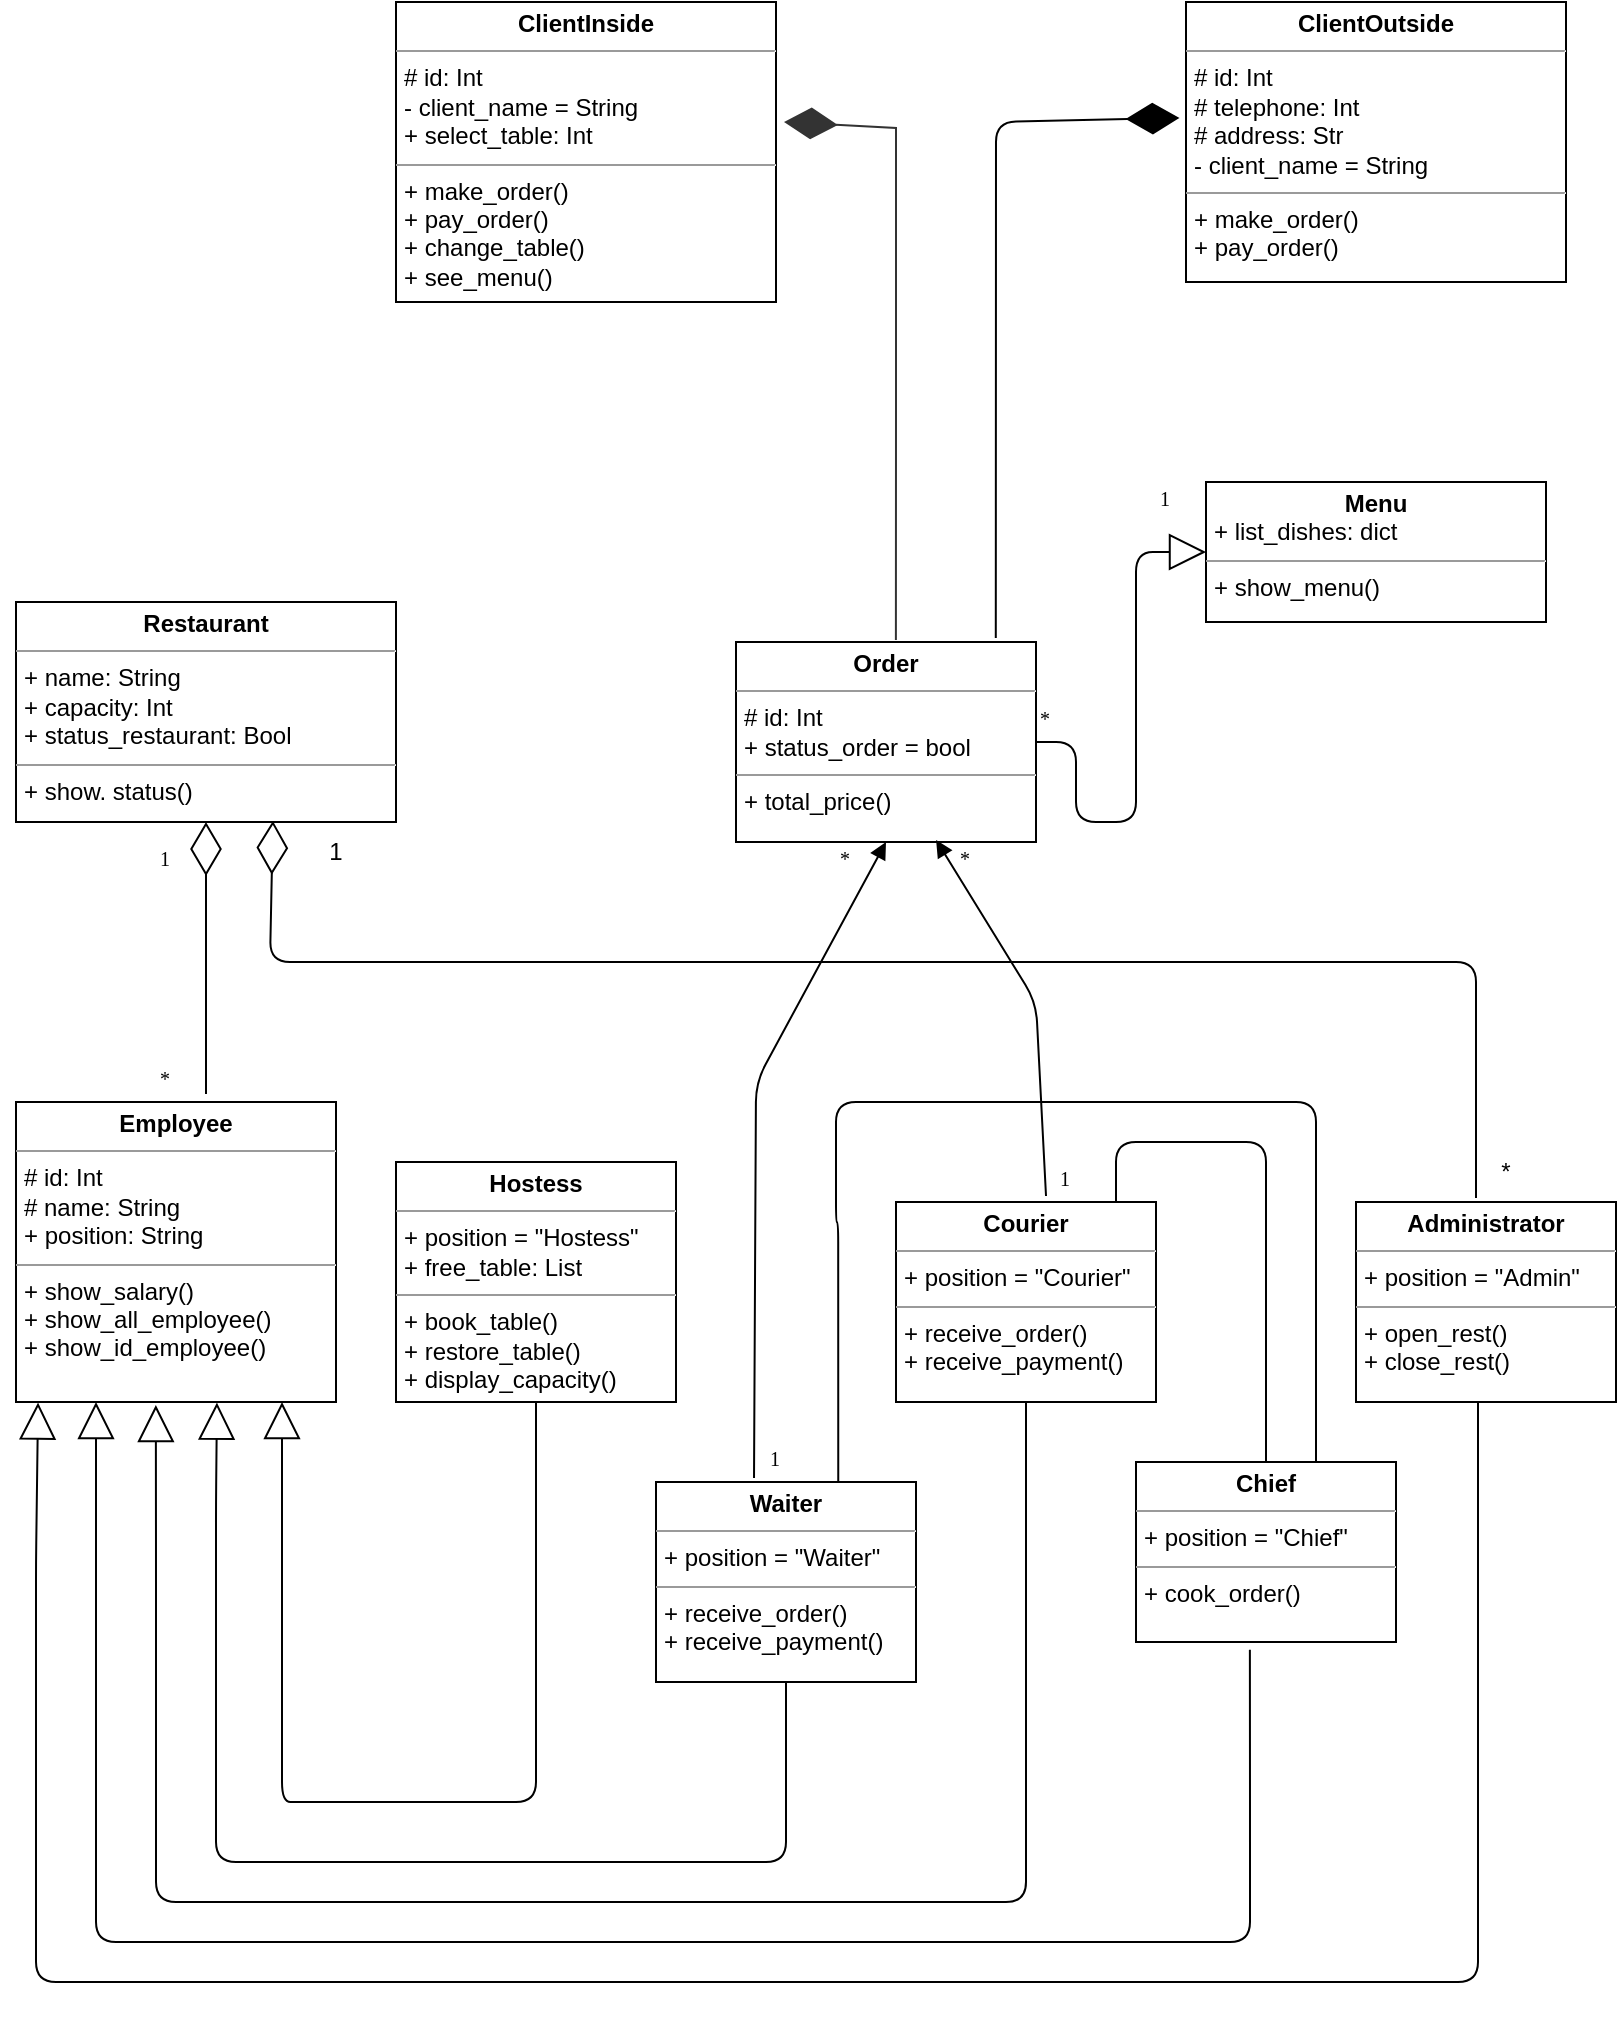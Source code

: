 <mxfile version="14.6.11" type="device"><diagram name="Page-1" id="c4acf3e9-155e-7222-9cf6-157b1a14988f"><mxGraphModel dx="1188" dy="714" grid="1" gridSize="10" guides="1" tooltips="1" connect="1" arrows="1" fold="1" page="1" pageScale="1" pageWidth="850" pageHeight="1100" background="#ffffff" math="0" shadow="0"><root><mxCell id="0"/><mxCell id="1" parent="0"/><mxCell id="5d2195bd80daf111-10" value="&lt;p style=&quot;margin: 0px ; margin-top: 4px ; text-align: center&quot;&gt;&lt;b&gt;ClientInside&lt;/b&gt;&lt;/p&gt;&lt;hr size=&quot;1&quot;&gt;&lt;p style=&quot;margin: 0px ; margin-left: 4px&quot;&gt;# id: Int&lt;/p&gt;&lt;p style=&quot;margin: 0px ; margin-left: 4px&quot;&gt;- client_name = String&lt;br&gt;+ select_table: Int&lt;/p&gt;&lt;hr size=&quot;1&quot;&gt;&lt;p style=&quot;margin: 0px ; margin-left: 4px&quot;&gt;+ make_order()&lt;br&gt;+ pay_order()&lt;/p&gt;&lt;p style=&quot;margin: 0px ; margin-left: 4px&quot;&gt;+ change_table()&lt;/p&gt;&lt;p style=&quot;margin: 0px ; margin-left: 4px&quot;&gt;+ see_menu()&lt;/p&gt;" style="verticalAlign=top;align=left;overflow=fill;fontSize=12;fontFamily=Helvetica;html=1;rounded=0;shadow=0;comic=0;labelBackgroundColor=none;strokeWidth=1" parent="1" vertex="1"><mxGeometry x="220" y="60" width="190" height="150" as="geometry"/></mxCell><mxCell id="5d2195bd80daf111-11" value="&lt;p style=&quot;margin: 0px ; margin-top: 4px ; text-align: center&quot;&gt;&lt;b&gt;Administrator&lt;/b&gt;&lt;/p&gt;&lt;hr size=&quot;1&quot;&gt;&lt;p style=&quot;margin: 0px ; margin-left: 4px&quot;&gt;+ position = &quot;Admin&quot;&lt;/p&gt;&lt;hr size=&quot;1&quot;&gt;&lt;p style=&quot;margin: 0px ; margin-left: 4px&quot;&gt;+ open_rest()&lt;/p&gt;&lt;p style=&quot;margin: 0px ; margin-left: 4px&quot;&gt;+ close_rest()&lt;/p&gt;" style="verticalAlign=top;align=left;overflow=fill;fontSize=12;fontFamily=Helvetica;html=1;rounded=0;shadow=0;comic=0;labelBackgroundColor=none;strokeWidth=1" parent="1" vertex="1"><mxGeometry x="700" y="660" width="130" height="100" as="geometry"/></mxCell><mxCell id="5d2195bd80daf111-12" value="&lt;p style=&quot;margin: 0px ; margin-top: 4px ; text-align: center&quot;&gt;&lt;b&gt;Employee&lt;/b&gt;&lt;/p&gt;&lt;hr size=&quot;1&quot;&gt;&lt;p style=&quot;margin: 0px ; margin-left: 4px&quot;&gt;# id: Int&lt;br&gt;# name: String&lt;/p&gt;&lt;p style=&quot;margin: 0px ; margin-left: 4px&quot;&gt;+ posi&lt;span&gt;tion: String&lt;/span&gt;&lt;/p&gt;&lt;hr size=&quot;1&quot;&gt;&lt;p style=&quot;margin: 0px ; margin-left: 4px&quot;&gt;+ show_salary()&lt;/p&gt;&lt;p style=&quot;margin: 0px ; margin-left: 4px&quot;&gt;&lt;span&gt;+ show_all_employee()&lt;/span&gt;&lt;br&gt;&lt;/p&gt;&lt;p style=&quot;margin: 0px ; margin-left: 4px&quot;&gt;+ show_id_employee()&lt;/p&gt;" style="verticalAlign=top;align=left;overflow=fill;fontSize=12;fontFamily=Helvetica;html=1;rounded=0;shadow=0;comic=0;labelBackgroundColor=none;strokeWidth=1" parent="1" vertex="1"><mxGeometry x="30" y="610" width="160" height="150" as="geometry"/></mxCell><mxCell id="5d2195bd80daf111-18" value="&lt;p style=&quot;margin: 0px ; margin-top: 4px ; text-align: center&quot;&gt;&lt;b&gt;Restaurant&lt;/b&gt;&lt;/p&gt;&lt;hr size=&quot;1&quot;&gt;&lt;p style=&quot;margin: 0px ; margin-left: 4px&quot;&gt;+ name: String&lt;br&gt;+ capaсity: Int&lt;/p&gt;&lt;p style=&quot;margin: 0px ; margin-left: 4px&quot;&gt;+ status_restaurant: Bool&lt;/p&gt;&lt;hr size=&quot;1&quot;&gt;&lt;p style=&quot;margin: 0px ; margin-left: 4px&quot;&gt;+ show. status()&lt;/p&gt;" style="verticalAlign=top;align=left;overflow=fill;fontSize=12;fontFamily=Helvetica;html=1;rounded=0;shadow=0;comic=0;labelBackgroundColor=none;strokeWidth=1" parent="1" vertex="1"><mxGeometry x="30" y="360" width="190" height="110" as="geometry"/></mxCell><mxCell id="QydlYUgAkNpoXe7GxkGO-3" value="&lt;p style=&quot;margin: 0px ; margin-top: 4px ; text-align: center&quot;&gt;&lt;b&gt;Menu&lt;/b&gt;&lt;/p&gt;&lt;p style=&quot;margin: 0px ; margin-left: 4px&quot;&gt;+ list_dishes: dict&lt;/p&gt;&lt;hr size=&quot;1&quot;&gt;&lt;p style=&quot;margin: 0px ; margin-left: 4px&quot;&gt;+ show_menu()&lt;/p&gt;" style="verticalAlign=top;align=left;overflow=fill;fontSize=12;fontFamily=Helvetica;html=1;rounded=0;shadow=0;comic=0;labelBackgroundColor=none;strokeWidth=1" parent="1" vertex="1"><mxGeometry x="625" y="300" width="170" height="70" as="geometry"/></mxCell><mxCell id="QydlYUgAkNpoXe7GxkGO-4" value="&lt;p style=&quot;margin: 0px ; margin-top: 4px ; text-align: center&quot;&gt;&lt;b&gt;Order&lt;/b&gt;&lt;/p&gt;&lt;hr size=&quot;1&quot;&gt;&lt;p style=&quot;margin: 0px ; margin-left: 4px&quot;&gt;# id: Int&lt;/p&gt;&lt;p style=&quot;margin: 0px ; margin-left: 4px&quot;&gt;+ status_order = bool&lt;/p&gt;&lt;hr size=&quot;1&quot;&gt;&lt;p style=&quot;margin: 0px ; margin-left: 4px&quot;&gt;+ total_price()&lt;/p&gt;" style="verticalAlign=top;align=left;overflow=fill;fontSize=12;fontFamily=Helvetica;html=1;rounded=0;shadow=0;comic=0;labelBackgroundColor=none;strokeWidth=1" parent="1" vertex="1"><mxGeometry x="390" y="380" width="150" height="100" as="geometry"/></mxCell><mxCell id="QydlYUgAkNpoXe7GxkGO-16" value="&lt;p style=&quot;margin: 0px ; margin-top: 4px ; text-align: center&quot;&gt;&lt;b&gt;Chief&lt;/b&gt;&lt;/p&gt;&lt;hr size=&quot;1&quot;&gt;&lt;p style=&quot;margin: 0px ; margin-left: 4px&quot;&gt;+ position = &quot;Chief&quot;&lt;br&gt;&lt;/p&gt;&lt;hr size=&quot;1&quot;&gt;&lt;p style=&quot;margin: 0px ; margin-left: 4px&quot;&gt;+ cook_order()&lt;/p&gt;" style="verticalAlign=top;align=left;overflow=fill;fontSize=12;fontFamily=Helvetica;html=1;rounded=0;shadow=0;comic=0;labelBackgroundColor=none;strokeWidth=1" parent="1" vertex="1"><mxGeometry x="590" y="790" width="130" height="90" as="geometry"/></mxCell><mxCell id="QydlYUgAkNpoXe7GxkGO-17" value="&lt;p style=&quot;margin: 0px ; margin-top: 4px ; text-align: center&quot;&gt;&lt;b&gt;Courier&lt;/b&gt;&lt;/p&gt;&lt;hr size=&quot;1&quot;&gt;&lt;p style=&quot;margin: 0px ; margin-left: 4px&quot;&gt;+ position = &quot;Courier&quot;&lt;br&gt;&lt;/p&gt;&lt;hr size=&quot;1&quot;&gt;&lt;p style=&quot;margin: 0px ; margin-left: 4px&quot;&gt;+ receive_order()&lt;/p&gt;&lt;p style=&quot;margin: 0px ; margin-left: 4px&quot;&gt;+ receive_payment()&lt;/p&gt;" style="verticalAlign=top;align=left;overflow=fill;fontSize=12;fontFamily=Helvetica;html=1;rounded=0;shadow=0;comic=0;labelBackgroundColor=none;strokeWidth=1" parent="1" vertex="1"><mxGeometry x="470" y="660" width="130" height="100" as="geometry"/></mxCell><mxCell id="QydlYUgAkNpoXe7GxkGO-21" value="&lt;p style=&quot;margin: 0px ; margin-top: 4px ; text-align: center&quot;&gt;&lt;b&gt;Waiter&lt;/b&gt;&lt;/p&gt;&lt;hr size=&quot;1&quot;&gt;&lt;p style=&quot;margin: 0px ; margin-left: 4px&quot;&gt;+ position = &quot;Waiter&quot;&lt;br&gt;&lt;/p&gt;&lt;hr size=&quot;1&quot;&gt;&lt;p style=&quot;margin: 0px ; margin-left: 4px&quot;&gt;+ receive_order()&lt;/p&gt;&lt;p style=&quot;margin: 0px ; margin-left: 4px&quot;&gt;+ receive_payment()&lt;/p&gt;" style="verticalAlign=top;align=left;overflow=fill;fontSize=12;fontFamily=Helvetica;html=1;rounded=0;shadow=0;comic=0;labelBackgroundColor=none;strokeWidth=1" parent="1" vertex="1"><mxGeometry x="350" y="800" width="130" height="100" as="geometry"/></mxCell><mxCell id="QydlYUgAkNpoXe7GxkGO-22" value="&lt;p style=&quot;margin: 0px ; margin-top: 4px ; text-align: center&quot;&gt;&lt;b&gt;Hostess&lt;/b&gt;&lt;/p&gt;&lt;hr size=&quot;1&quot;&gt;&lt;p style=&quot;margin: 0px ; margin-left: 4px&quot;&gt;+ position = &quot;Hostess&quot;&lt;/p&gt;&lt;p style=&quot;margin: 0px ; margin-left: 4px&quot;&gt;+ free_table: List&lt;/p&gt;&lt;hr size=&quot;1&quot;&gt;&lt;p style=&quot;margin: 0px ; margin-left: 4px&quot;&gt;+ book_table()&lt;/p&gt;&lt;p style=&quot;margin: 0px ; margin-left: 4px&quot;&gt;+ restore_table()&lt;/p&gt;&lt;p style=&quot;margin: 0px ; margin-left: 4px&quot;&gt;+ display_capacity()&lt;/p&gt;" style="verticalAlign=top;align=left;overflow=fill;fontSize=12;fontFamily=Helvetica;html=1;rounded=0;shadow=0;comic=0;labelBackgroundColor=none;strokeWidth=1" parent="1" vertex="1"><mxGeometry x="220" y="640" width="140" height="120" as="geometry"/></mxCell><mxCell id="QydlYUgAkNpoXe7GxkGO-23" value="" style="endArrow=block;endSize=16;endFill=0;html=1;entryX=0.628;entryY=1.002;entryDx=0;entryDy=0;entryPerimeter=0;exitX=0.5;exitY=1;exitDx=0;exitDy=0;" parent="1" source="QydlYUgAkNpoXe7GxkGO-21" target="5d2195bd80daf111-12" edge="1"><mxGeometry width="160" relative="1" as="geometry"><mxPoint x="380" y="1030" as="sourcePoint"/><mxPoint x="540" y="1030" as="targetPoint"/><Array as="points"><mxPoint x="415" y="990"/><mxPoint x="345" y="990"/><mxPoint x="200" y="990"/><mxPoint x="130" y="990"/><mxPoint x="130" y="880"/><mxPoint x="130" y="810"/></Array></mxGeometry></mxCell><mxCell id="QydlYUgAkNpoXe7GxkGO-25" value="" style="endArrow=block;endSize=16;endFill=0;html=1;exitX=0.5;exitY=1;exitDx=0;exitDy=0;" parent="1" source="QydlYUgAkNpoXe7GxkGO-22" edge="1"><mxGeometry width="160" relative="1" as="geometry"><mxPoint x="395" y="970" as="sourcePoint"/><mxPoint x="163" y="760" as="targetPoint"/><Array as="points"><mxPoint x="290" y="960"/><mxPoint x="200" y="960"/><mxPoint x="180" y="960"/><mxPoint x="163" y="960"/><mxPoint x="163" y="910"/></Array></mxGeometry></mxCell><mxCell id="QydlYUgAkNpoXe7GxkGO-26" value="" style="endArrow=block;endSize=16;endFill=0;html=1;exitX=0.5;exitY=1;exitDx=0;exitDy=0;entryX=0.437;entryY=1.01;entryDx=0;entryDy=0;entryPerimeter=0;" parent="1" source="QydlYUgAkNpoXe7GxkGO-17" target="5d2195bd80daf111-12" edge="1"><mxGeometry width="160" relative="1" as="geometry"><mxPoint x="306.2" y="1010.75" as="sourcePoint"/><mxPoint x="81" y="760" as="targetPoint"/><Array as="points"><mxPoint x="535" y="950"/><mxPoint x="535" y="1010"/><mxPoint x="485" y="1010"/><mxPoint x="306" y="1010"/><mxPoint x="161" y="1010"/><mxPoint x="100" y="1010"/><mxPoint x="100" y="930"/><mxPoint x="100" y="840"/></Array></mxGeometry></mxCell><mxCell id="QydlYUgAkNpoXe7GxkGO-27" value="" style="endArrow=block;endSize=16;endFill=0;html=1;entryX=0.25;entryY=1;entryDx=0;entryDy=0;exitX=0.438;exitY=1.043;exitDx=0;exitDy=0;exitPerimeter=0;" parent="1" source="QydlYUgAkNpoXe7GxkGO-16" target="5d2195bd80daf111-12" edge="1"><mxGeometry width="160" relative="1" as="geometry"><mxPoint x="620" y="980" as="sourcePoint"/><mxPoint x="91" y="770" as="targetPoint"/><Array as="points"><mxPoint x="647" y="970"/><mxPoint x="647" y="1030"/><mxPoint x="620" y="1030"/><mxPoint x="560" y="1030"/><mxPoint x="495" y="1030"/><mxPoint x="310" y="1030"/><mxPoint x="171" y="1030"/><mxPoint x="70" y="1030"/><mxPoint x="70" y="840"/></Array></mxGeometry></mxCell><mxCell id="QydlYUgAkNpoXe7GxkGO-28" value="" style="endArrow=block;endSize=16;endFill=0;html=1;entryX=0.069;entryY=1.002;entryDx=0;entryDy=0;entryPerimeter=0;" parent="1" target="5d2195bd80daf111-12" edge="1"><mxGeometry width="160" relative="1" as="geometry"><mxPoint x="761" y="760" as="sourcePoint"/><mxPoint x="68.8" y="768.05" as="targetPoint"/><Array as="points"><mxPoint x="761" y="1050"/><mxPoint x="630" y="1050"/><mxPoint x="505" y="1050"/><mxPoint x="320" y="1050"/><mxPoint x="181" y="1050"/><mxPoint x="40" y="1050"/><mxPoint x="40" y="890"/><mxPoint x="40" y="840"/></Array></mxGeometry></mxCell><mxCell id="QydlYUgAkNpoXe7GxkGO-29" value="" style="endArrow=diamondThin;endFill=0;endSize=24;html=1;entryX=0.5;entryY=1;entryDx=0;entryDy=0;" parent="1" target="5d2195bd80daf111-18" edge="1"><mxGeometry width="160" relative="1" as="geometry"><mxPoint x="125" y="606" as="sourcePoint"/><mxPoint x="120" y="520" as="targetPoint"/></mxGeometry></mxCell><mxCell id="QydlYUgAkNpoXe7GxkGO-30" value="1" style="text;html=1;resizable=0;points=[];autosize=1;align=left;verticalAlign=top;spacingTop=-4;fontSize=10;fontFamily=Verdana;fontColor=#000000;" parent="1" vertex="1"><mxGeometry x="100" y="480" width="20" height="10" as="geometry"/></mxCell><mxCell id="QydlYUgAkNpoXe7GxkGO-32" value="*" style="text;html=1;resizable=0;points=[];autosize=1;align=left;verticalAlign=top;spacingTop=-4;fontSize=10;fontFamily=Verdana;fontColor=#000000;" parent="1" vertex="1"><mxGeometry x="100" y="590" width="20" height="10" as="geometry"/></mxCell><mxCell id="QydlYUgAkNpoXe7GxkGO-34" value="&lt;p style=&quot;margin: 0px ; margin-top: 4px ; text-align: center&quot;&gt;&lt;b&gt;ClientOutside&lt;/b&gt;&lt;/p&gt;&lt;hr size=&quot;1&quot;&gt;&lt;p style=&quot;margin: 0px ; margin-left: 4px&quot;&gt;# id: Int&lt;/p&gt;&lt;p style=&quot;margin: 0px ; margin-left: 4px&quot;&gt;# telephone: Int&lt;/p&gt;&lt;p style=&quot;margin: 0px ; margin-left: 4px&quot;&gt;# address: Str&lt;/p&gt;&lt;p style=&quot;margin: 0px ; margin-left: 4px&quot;&gt;- client_name = String&lt;br&gt;&lt;/p&gt;&lt;hr size=&quot;1&quot;&gt;&lt;p style=&quot;margin: 0px ; margin-left: 4px&quot;&gt;+ make_order()&lt;br&gt;+ pay_order()&lt;/p&gt;" style="verticalAlign=top;align=left;overflow=fill;fontSize=12;fontFamily=Helvetica;html=1;rounded=0;shadow=0;comic=0;labelBackgroundColor=none;strokeWidth=1" parent="1" vertex="1"><mxGeometry x="615" y="60" width="190" height="140" as="geometry"/></mxCell><mxCell id="QydlYUgAkNpoXe7GxkGO-35" value="" style="endArrow=diamondThin;endFill=1;endSize=24;html=1;exitX=0.866;exitY=-0.02;exitDx=0;exitDy=0;exitPerimeter=0;entryX=-0.017;entryY=0.414;entryDx=0;entryDy=0;entryPerimeter=0;" parent="1" source="QydlYUgAkNpoXe7GxkGO-4" target="QydlYUgAkNpoXe7GxkGO-34" edge="1"><mxGeometry width="160" relative="1" as="geometry"><mxPoint x="400" y="260" as="sourcePoint"/><mxPoint x="570" y="130" as="targetPoint"/><Array as="points"><mxPoint x="520" y="120"/></Array></mxGeometry></mxCell><mxCell id="QydlYUgAkNpoXe7GxkGO-36" value="" style="endArrow=diamondThin;endFill=1;endSize=24;html=1;exitX=0.533;exitY=-0.01;exitDx=0;exitDy=0;exitPerimeter=0;fillColor=#f5f5f5;rounded=0;strokeColor=#333333;" parent="1" source="QydlYUgAkNpoXe7GxkGO-4" edge="1"><mxGeometry width="160" relative="1" as="geometry"><mxPoint x="475" y="390" as="sourcePoint"/><mxPoint x="414" y="120" as="targetPoint"/><Array as="points"><mxPoint x="470" y="260"/><mxPoint x="470" y="123"/></Array></mxGeometry></mxCell><mxCell id="QydlYUgAkNpoXe7GxkGO-38" value="" style="endArrow=block;endSize=16;endFill=0;html=1;exitX=1;exitY=0.5;exitDx=0;exitDy=0;entryX=0;entryY=0.5;entryDx=0;entryDy=0;" parent="1" source="QydlYUgAkNpoXe7GxkGO-4" target="QydlYUgAkNpoXe7GxkGO-3" edge="1"><mxGeometry width="160" relative="1" as="geometry"><mxPoint x="300.0" y="780" as="sourcePoint"/><mxPoint x="470" y="600" as="targetPoint"/><Array as="points"><mxPoint x="560" y="430"/><mxPoint x="560" y="470"/><mxPoint x="590" y="470"/><mxPoint x="590" y="335"/></Array></mxGeometry></mxCell><mxCell id="QydlYUgAkNpoXe7GxkGO-39" value="1" style="text;html=1;resizable=0;points=[];autosize=1;align=left;verticalAlign=top;spacingTop=-4;fontSize=10;fontFamily=Verdana;fontColor=#000000;" parent="1" vertex="1"><mxGeometry x="600" y="300" width="20" height="10" as="geometry"/></mxCell><mxCell id="QydlYUgAkNpoXe7GxkGO-40" value="*" style="text;html=1;resizable=0;points=[];autosize=1;align=left;verticalAlign=top;spacingTop=-4;fontSize=10;fontFamily=Verdana;fontColor=#000000;" parent="1" vertex="1"><mxGeometry x="540" y="410" width="20" height="10" as="geometry"/></mxCell><mxCell id="QydlYUgAkNpoXe7GxkGO-41" value="" style="html=1;verticalAlign=bottom;endArrow=block;entryX=0.5;entryY=1;entryDx=0;entryDy=0;exitX=0.377;exitY=-0.02;exitDx=0;exitDy=0;exitPerimeter=0;" parent="1" source="QydlYUgAkNpoXe7GxkGO-21" target="QydlYUgAkNpoXe7GxkGO-4" edge="1"><mxGeometry width="80" relative="1" as="geometry"><mxPoint x="400" y="730" as="sourcePoint"/><mxPoint x="450" y="490" as="targetPoint"/><Array as="points"><mxPoint x="400" y="600"/></Array></mxGeometry></mxCell><mxCell id="QydlYUgAkNpoXe7GxkGO-42" value="1" style="text;html=1;resizable=0;points=[];autosize=1;align=left;verticalAlign=top;spacingTop=-4;fontSize=10;fontFamily=Verdana;fontColor=#000000;" parent="1" vertex="1"><mxGeometry x="405" y="780" width="20" height="10" as="geometry"/></mxCell><mxCell id="QydlYUgAkNpoXe7GxkGO-43" value="*" style="text;html=1;resizable=0;points=[];autosize=1;align=left;verticalAlign=top;spacingTop=-4;fontSize=10;fontFamily=Verdana;fontColor=#000000;" parent="1" vertex="1"><mxGeometry x="440" y="480" width="20" height="10" as="geometry"/></mxCell><mxCell id="QydlYUgAkNpoXe7GxkGO-44" value="" style="html=1;verticalAlign=bottom;endArrow=block;entryX=0.667;entryY=0.99;entryDx=0;entryDy=0;exitX=0.577;exitY=-0.03;exitDx=0;exitDy=0;exitPerimeter=0;entryPerimeter=0;" parent="1" source="QydlYUgAkNpoXe7GxkGO-17" target="QydlYUgAkNpoXe7GxkGO-4" edge="1"><mxGeometry width="80" relative="1" as="geometry"><mxPoint x="560" y="650" as="sourcePoint"/><mxPoint x="475" y="490" as="targetPoint"/><Array as="points"><mxPoint x="540" y="560"/></Array></mxGeometry></mxCell><mxCell id="QydlYUgAkNpoXe7GxkGO-45" value="1" style="text;html=1;resizable=0;points=[];autosize=1;align=left;verticalAlign=top;spacingTop=-4;fontSize=10;fontFamily=Verdana;fontColor=#000000;" parent="1" vertex="1"><mxGeometry x="550" y="640" width="20" height="10" as="geometry"/></mxCell><mxCell id="QydlYUgAkNpoXe7GxkGO-46" value="*" style="text;html=1;resizable=0;points=[];autosize=1;align=left;verticalAlign=top;spacingTop=-4;fontSize=10;fontFamily=Verdana;fontColor=#000000;" parent="1" vertex="1"><mxGeometry x="500" y="480" width="20" height="10" as="geometry"/></mxCell><mxCell id="QydlYUgAkNpoXe7GxkGO-47" value="" style="endArrow=none;html=1;edgeStyle=orthogonalEdgeStyle;" parent="1" target="QydlYUgAkNpoXe7GxkGO-16" edge="1"><mxGeometry relative="1" as="geometry"><mxPoint x="580" y="660" as="sourcePoint"/><mxPoint x="660" y="640" as="targetPoint"/><Array as="points"><mxPoint x="580" y="630"/><mxPoint x="655" y="630"/></Array></mxGeometry></mxCell><mxCell id="QydlYUgAkNpoXe7GxkGO-50" value="" style="endArrow=none;html=1;edgeStyle=orthogonalEdgeStyle;exitX=0.701;exitY=-0.003;exitDx=0;exitDy=0;exitPerimeter=0;" parent="1" source="QydlYUgAkNpoXe7GxkGO-21" edge="1"><mxGeometry relative="1" as="geometry"><mxPoint x="590" y="670" as="sourcePoint"/><mxPoint x="680" y="790" as="targetPoint"/><Array as="points"><mxPoint x="441" y="670"/><mxPoint x="440" y="670"/><mxPoint x="440" y="610"/><mxPoint x="680" y="610"/></Array></mxGeometry></mxCell><mxCell id="Fjd2xjHlB9_td7maSXHd-1" value="" style="endArrow=diamondThin;endFill=0;endSize=24;html=1;entryX=0.676;entryY=0.995;entryDx=0;entryDy=0;entryPerimeter=0;" edge="1" parent="1" target="5d2195bd80daf111-18"><mxGeometry width="160" relative="1" as="geometry"><mxPoint x="760" y="658" as="sourcePoint"/><mxPoint x="157" y="474" as="targetPoint"/><Array as="points"><mxPoint x="760" y="540"/><mxPoint x="157" y="540"/></Array></mxGeometry></mxCell><mxCell id="Fjd2xjHlB9_td7maSXHd-3" value="1" style="text;html=1;strokeColor=none;fillColor=none;align=center;verticalAlign=middle;whiteSpace=wrap;rounded=0;" vertex="1" parent="1"><mxGeometry x="170" y="475" width="40" height="20" as="geometry"/></mxCell><mxCell id="Fjd2xjHlB9_td7maSXHd-4" value="*" style="text;html=1;strokeColor=none;fillColor=none;align=center;verticalAlign=middle;whiteSpace=wrap;rounded=0;" vertex="1" parent="1"><mxGeometry x="755" y="635" width="40" height="20" as="geometry"/></mxCell></root></mxGraphModel></diagram></mxfile>